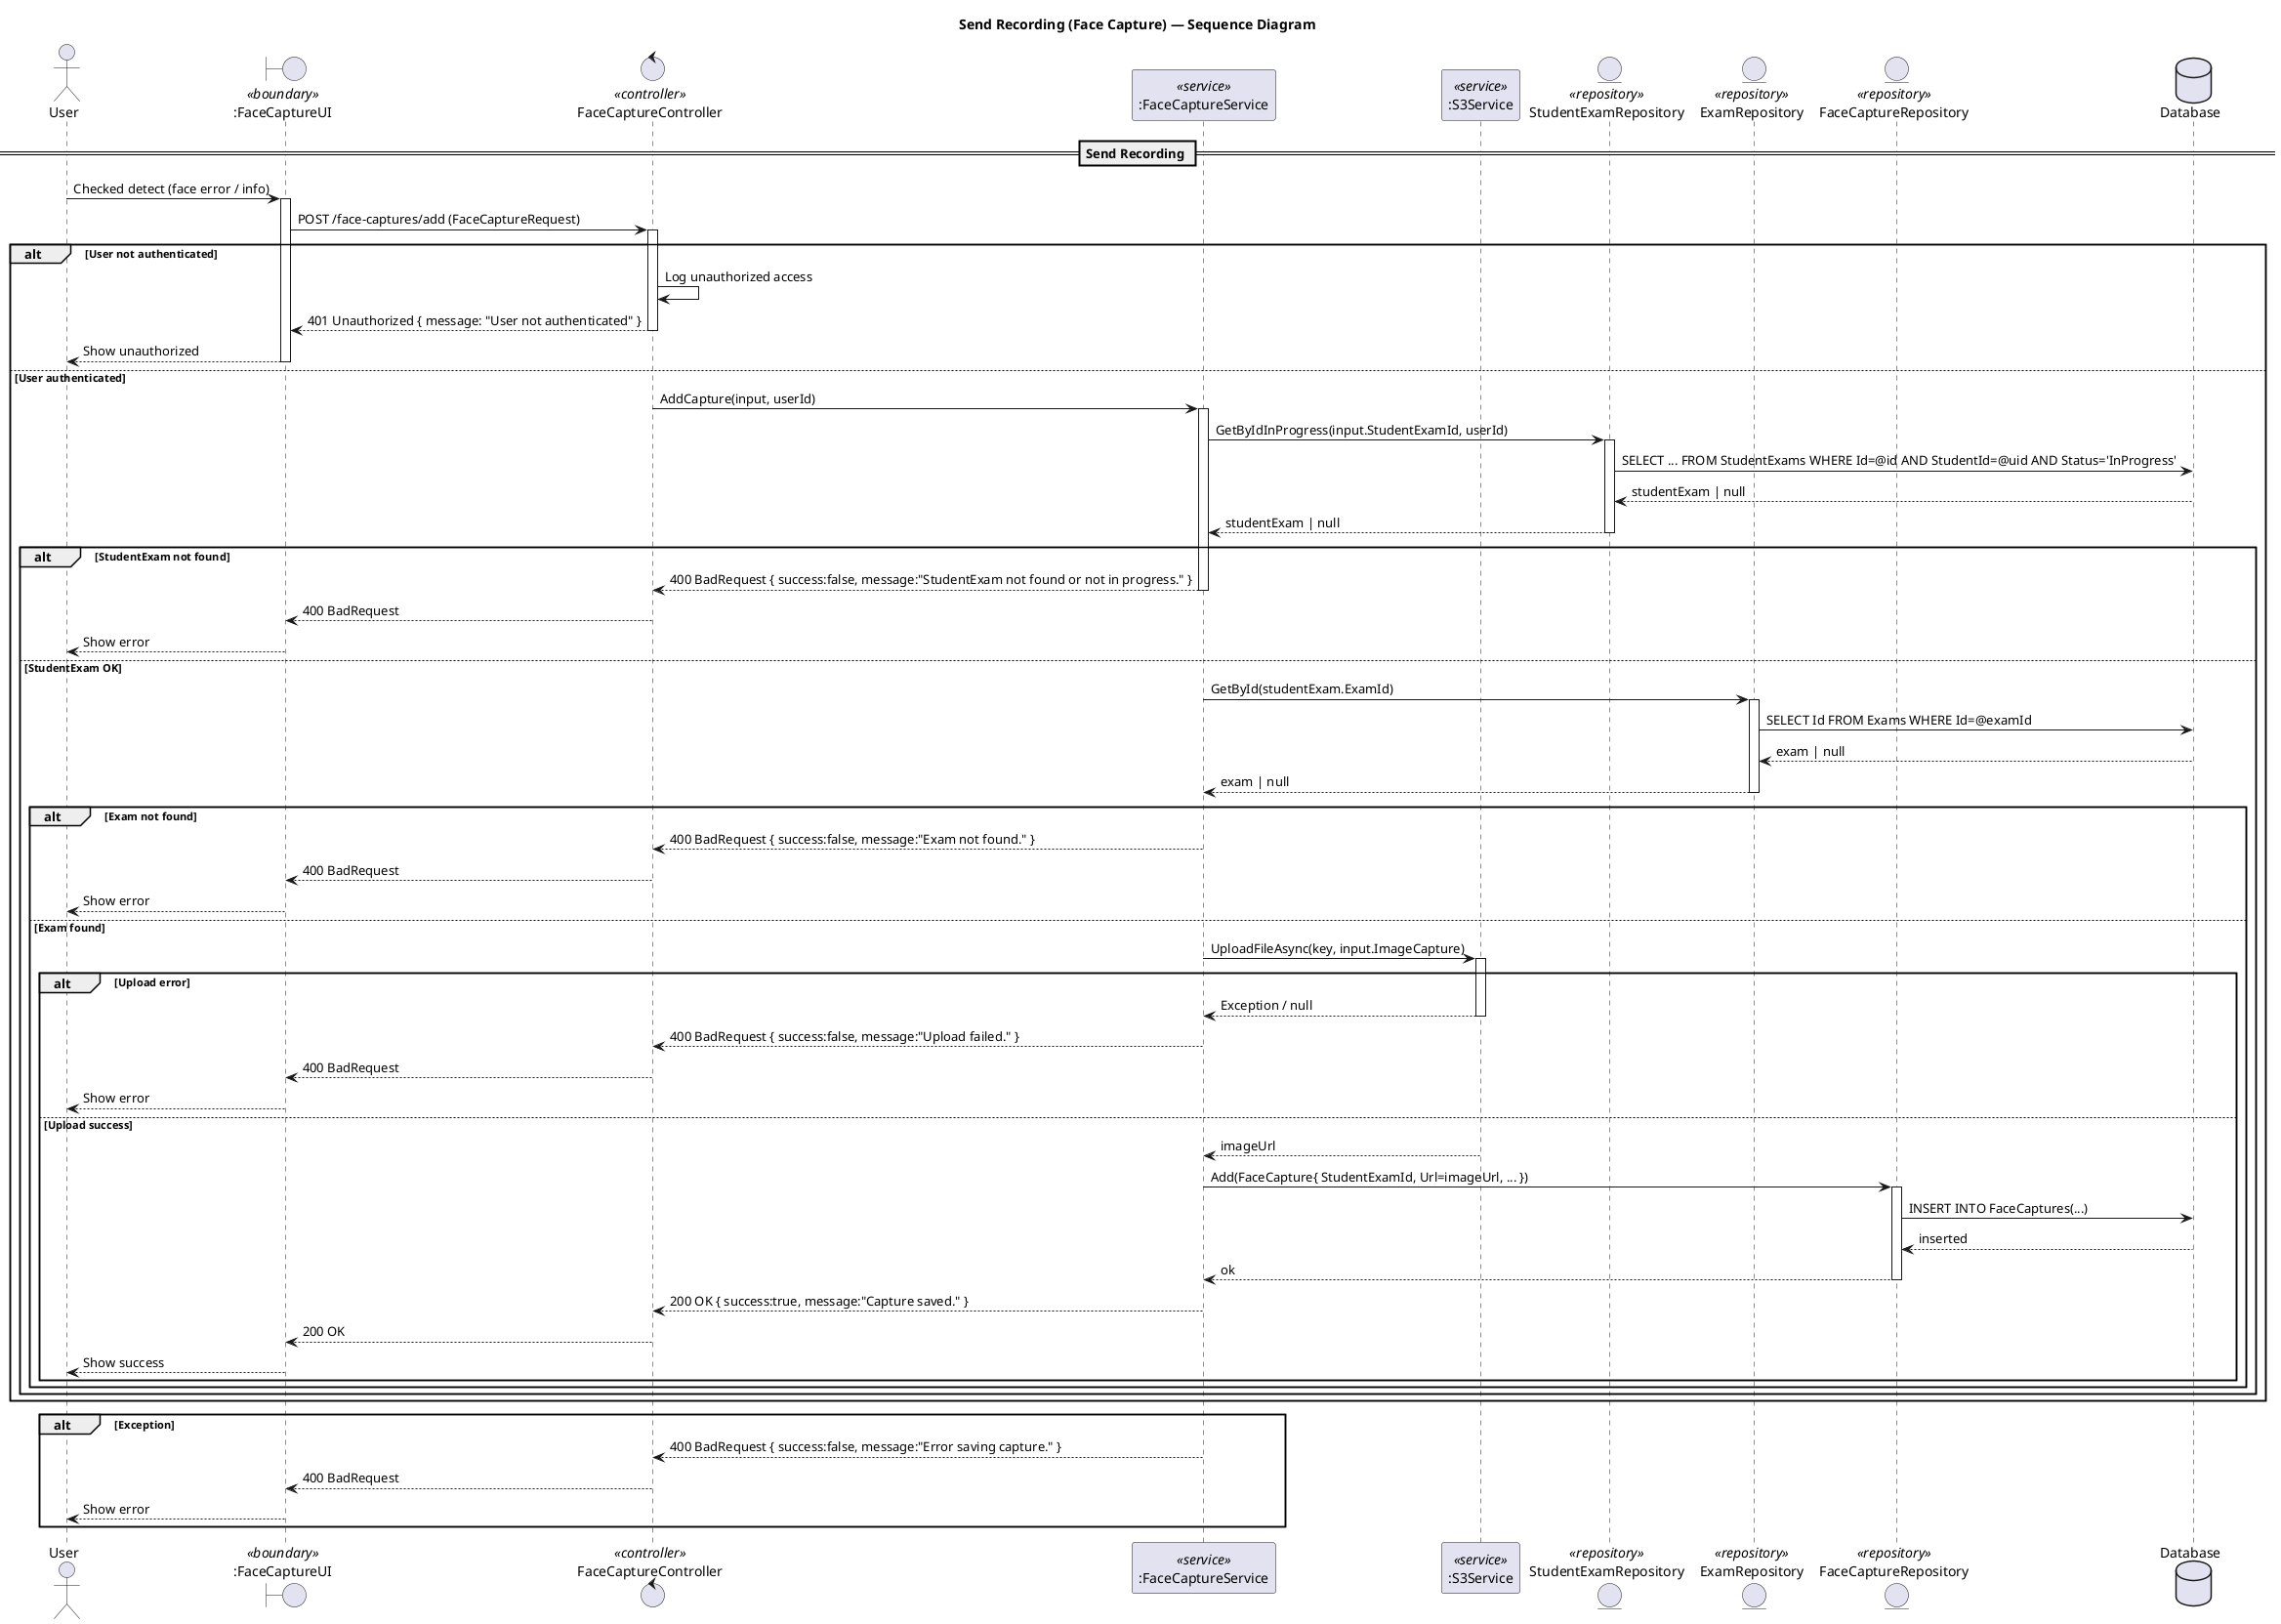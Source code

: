 @startuml
title Send Recording (Face Capture) — Sequence Diagram 

actor "User" as Client
boundary ":FaceCaptureUI" as UI <<boundary>>
control "FaceCaptureController" as Controller <<controller>>
participant ":FaceCaptureService" as Service <<service>>
participant ":S3Service" as S3 <<service>>

entity "StudentExamRepository" as StuExamRepo <<repository>>
entity "ExamRepository" as ExamRepo <<repository>>
entity "FaceCaptureRepository" as FaceRepo <<repository>>

database "Database" as DB

== Send Recording ==

Client -> UI: Checked detect (face error / info)
activate UI
UI -> Controller: POST /face-captures/add (FaceCaptureRequest)
activate Controller

alt User not authenticated
  Controller -> Controller: Log unauthorized access
  Controller --> UI: 401 Unauthorized { message: "User not authenticated" }
  deactivate Controller
  UI --> Client: Show unauthorized
  deactivate UI
else User authenticated
  Controller -> Service: AddCapture(input, userId)
  activate Service

  ' --- Verify student exam is in progress ---
  Service -> StuExamRepo: GetByIdInProgress(input.StudentExamId, userId)
  activate StuExamRepo
  StuExamRepo -> DB: SELECT ... FROM StudentExams WHERE Id=@id AND StudentId=@uid AND Status='InProgress'
  DB --> StuExamRepo: studentExam | null
  StuExamRepo --> Service: studentExam | null
  deactivate StuExamRepo

  alt StudentExam not found
    Service --> Controller: 400 BadRequest { success:false, message:"StudentExam not found or not in progress." }
    deactivate Service
    Controller --> UI: 400 BadRequest
    deactivate Controller
    UI --> Client: Show error
    deactivate UI
  else StudentExam OK
    ' --- Check exam existence ---
    Service -> ExamRepo: GetById(studentExam.ExamId)
    activate ExamRepo
    ExamRepo -> DB: SELECT Id FROM Exams WHERE Id=@examId
    DB --> ExamRepo: exam | null
    ExamRepo --> Service: exam | null
    deactivate ExamRepo

    alt Exam not found
      Service --> Controller: 400 BadRequest { success:false, message:"Exam not found." }
      deactivate Service
      Controller --> UI: 400 BadRequest
      deactivate Controller
      UI --> Client: Show error
      deactivate UI
    else Exam found
      ' --- Upload image to S3 ---
      Service -> S3: UploadFileAsync(key, input.ImageCapture)
      activate S3
      alt Upload error
        S3 --> Service: Exception / null
        deactivate S3
        Service --> Controller: 400 BadRequest { success:false, message:"Upload failed." }
        deactivate Service
        Controller --> UI: 400 BadRequest
        deactivate Controller
        UI --> Client: Show error
        deactivate UI
      else Upload success
        S3 --> Service: imageUrl
        deactivate S3

        ' --- Persist face capture ---
        Service -> FaceRepo: Add(FaceCapture{ StudentExamId, Url=imageUrl, ... })
        activate FaceRepo
        FaceRepo -> DB: INSERT INTO FaceCaptures(...)
        DB --> FaceRepo: inserted
        FaceRepo --> Service: ok
        deactivate FaceRepo

        Service --> Controller: 200 OK { success:true, message:"Capture saved." }
        deactivate Service
        Controller --> UI: 200 OK
        deactivate Controller
        UI --> Client: Show success
        deactivate UI
      end
    end
  end
end

' --- Safety net ---
alt Exception
  Service --> Controller: 400 BadRequest { success:false, message:"Error saving capture." }
  deactivate Service
  Controller --> UI: 400 BadRequest
  deactivate Controller
  UI --> Client: Show error
  deactivate UI
end
@enduml
